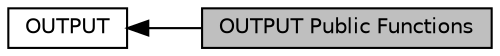 digraph "OUTPUT Public Functions"
{
  edge [fontname="Helvetica",fontsize="10",labelfontname="Helvetica",labelfontsize="10"];
  node [fontname="Helvetica",fontsize="10",shape=box];
  rankdir=LR;
  Node2 [label="OUTPUT",height=0.2,width=0.4,color="black", fillcolor="white", style="filled",URL="$de/d71/group__OUTPUT.html",tooltip="This package provides the core capabilities for output."];
  Node1 [label="OUTPUT Public Functions",height=0.2,width=0.4,color="black", fillcolor="grey75", style="filled", fontcolor="black",tooltip=" "];
  Node2->Node1 [shape=plaintext, dir="back", style="solid"];
}
